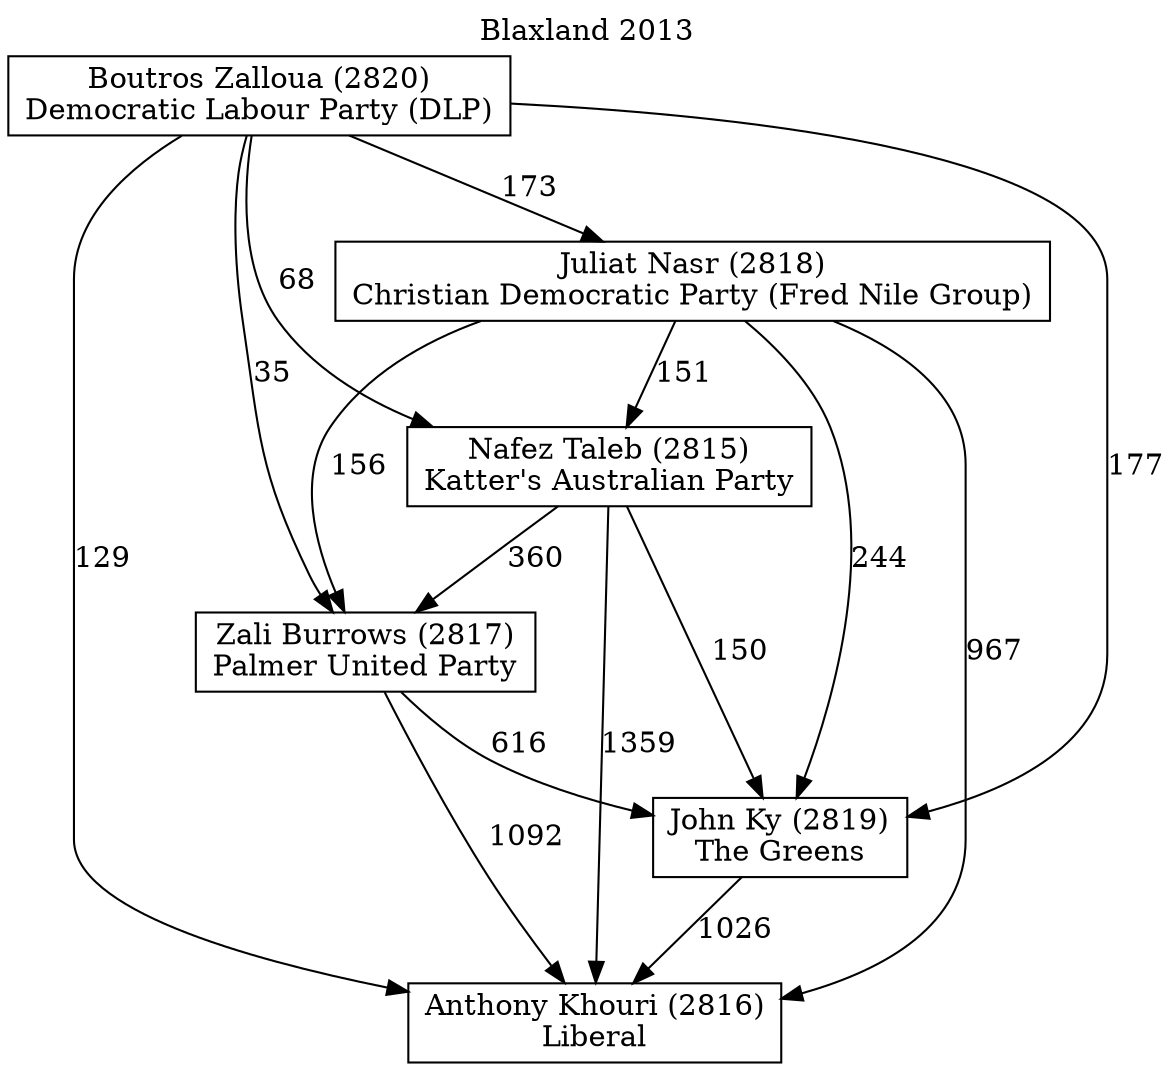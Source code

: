 // House preference flow
digraph "Anthony Khouri (2816)_Blaxland_2013" {
	graph [label="Blaxland 2013" labelloc=t mclimit=10]
	node [shape=box]
	"Anthony Khouri (2816)" [label="Anthony Khouri (2816)
Liberal"]
	"John Ky (2819)" [label="John Ky (2819)
The Greens"]
	"Zali Burrows (2817)" [label="Zali Burrows (2817)
Palmer United Party"]
	"Nafez Taleb (2815)" [label="Nafez Taleb (2815)
Katter's Australian Party"]
	"Juliat Nasr (2818)" [label="Juliat Nasr (2818)
Christian Democratic Party (Fred Nile Group)"]
	"Boutros Zalloua (2820)" [label="Boutros Zalloua (2820)
Democratic Labour Party (DLP)"]
	"John Ky (2819)" -> "Anthony Khouri (2816)" [label=1026]
	"Zali Burrows (2817)" -> "John Ky (2819)" [label=616]
	"Nafez Taleb (2815)" -> "Zali Burrows (2817)" [label=360]
	"Juliat Nasr (2818)" -> "Nafez Taleb (2815)" [label=151]
	"Boutros Zalloua (2820)" -> "Juliat Nasr (2818)" [label=173]
	"Zali Burrows (2817)" -> "Anthony Khouri (2816)" [label=1092]
	"Nafez Taleb (2815)" -> "Anthony Khouri (2816)" [label=1359]
	"Juliat Nasr (2818)" -> "Anthony Khouri (2816)" [label=967]
	"Boutros Zalloua (2820)" -> "Anthony Khouri (2816)" [label=129]
	"Boutros Zalloua (2820)" -> "Nafez Taleb (2815)" [label=68]
	"Juliat Nasr (2818)" -> "Zali Burrows (2817)" [label=156]
	"Boutros Zalloua (2820)" -> "Zali Burrows (2817)" [label=35]
	"Nafez Taleb (2815)" -> "John Ky (2819)" [label=150]
	"Juliat Nasr (2818)" -> "John Ky (2819)" [label=244]
	"Boutros Zalloua (2820)" -> "John Ky (2819)" [label=177]
}
